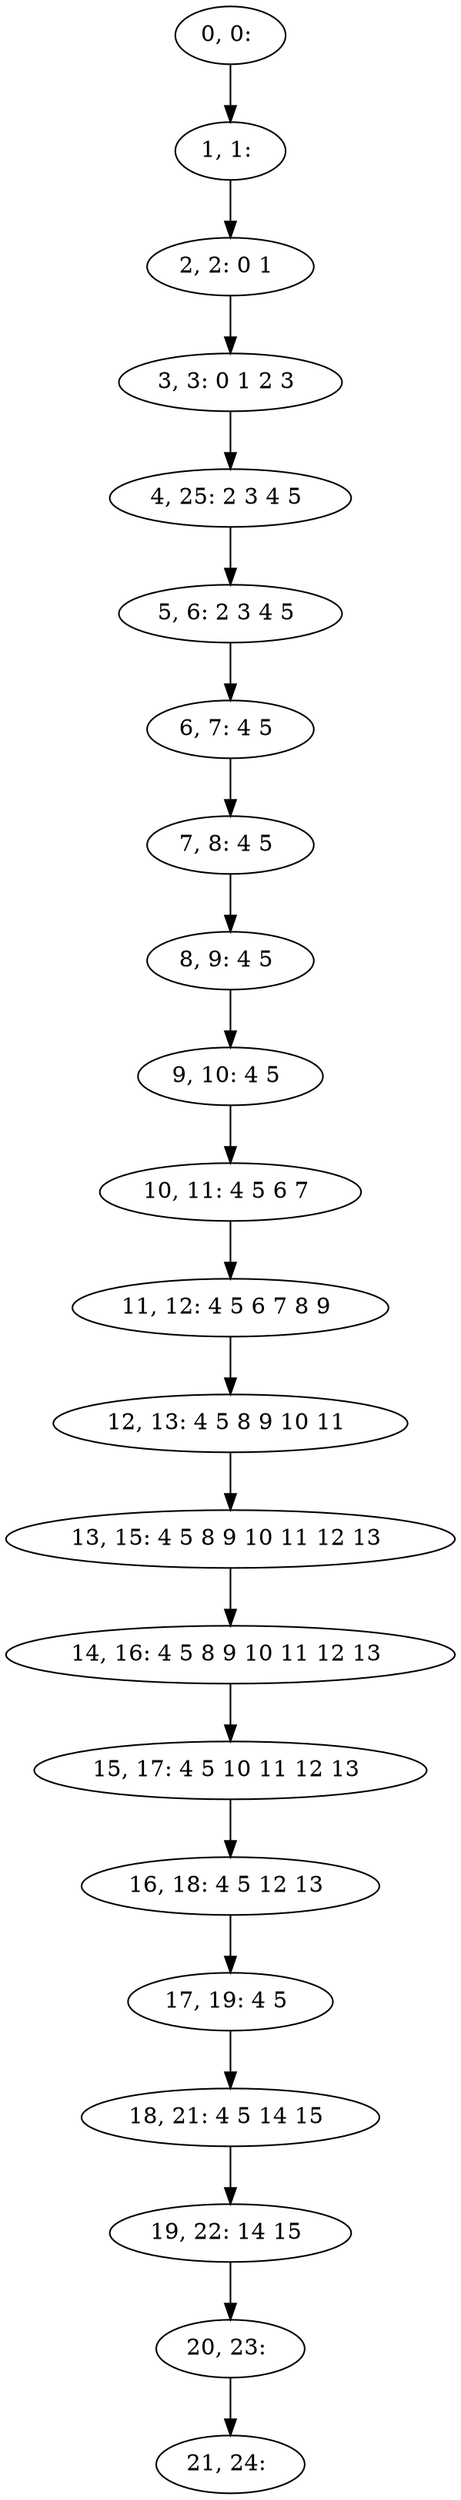 digraph G {
0[label="0, 0: "];
1[label="1, 1: "];
2[label="2, 2: 0 1 "];
3[label="3, 3: 0 1 2 3 "];
4[label="4, 25: 2 3 4 5 "];
5[label="5, 6: 2 3 4 5 "];
6[label="6, 7: 4 5 "];
7[label="7, 8: 4 5 "];
8[label="8, 9: 4 5 "];
9[label="9, 10: 4 5 "];
10[label="10, 11: 4 5 6 7 "];
11[label="11, 12: 4 5 6 7 8 9 "];
12[label="12, 13: 4 5 8 9 10 11 "];
13[label="13, 15: 4 5 8 9 10 11 12 13 "];
14[label="14, 16: 4 5 8 9 10 11 12 13 "];
15[label="15, 17: 4 5 10 11 12 13 "];
16[label="16, 18: 4 5 12 13 "];
17[label="17, 19: 4 5 "];
18[label="18, 21: 4 5 14 15 "];
19[label="19, 22: 14 15 "];
20[label="20, 23: "];
21[label="21, 24: "];
0->1 ;
1->2 ;
2->3 ;
3->4 ;
4->5 ;
5->6 ;
6->7 ;
7->8 ;
8->9 ;
9->10 ;
10->11 ;
11->12 ;
12->13 ;
13->14 ;
14->15 ;
15->16 ;
16->17 ;
17->18 ;
18->19 ;
19->20 ;
20->21 ;
}
